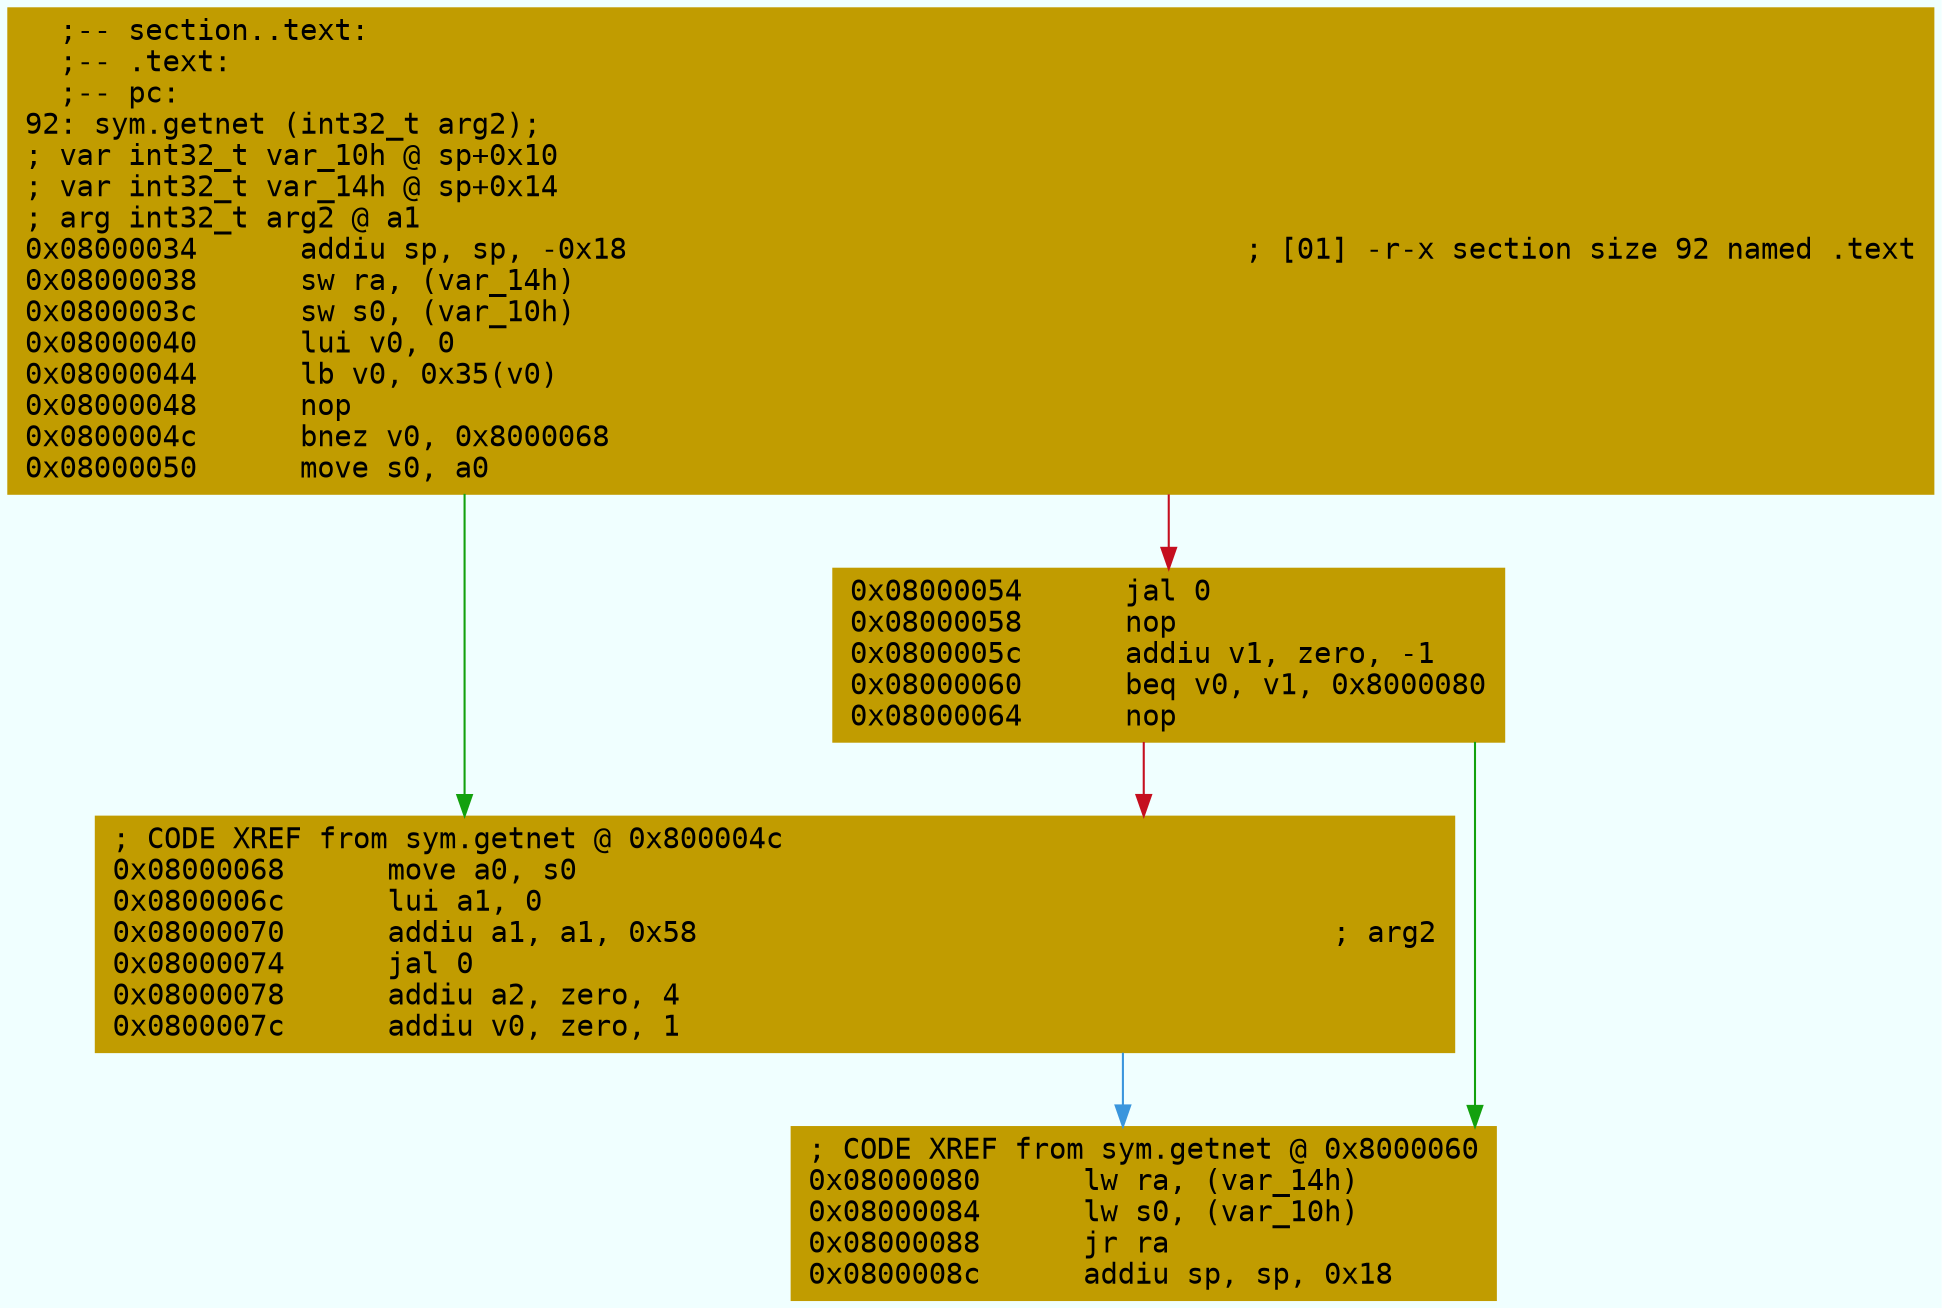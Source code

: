 digraph code {
	graph [bgcolor=azure fontsize=8 fontname="Courier" splines="ortho"];
	node [fillcolor=gray style=filled shape=box];
	edge [arrowhead="normal"];
	"0x08000034" [URL="sym.getnet/0x08000034", fillcolor="#c19c00",color="#c19c00", fontname="Courier",label="  ;-- section..text:\l  ;-- .text:\l  ;-- pc:\l92: sym.getnet (int32_t arg2);\l; var int32_t var_10h @ sp+0x10\l; var int32_t var_14h @ sp+0x14\l; arg int32_t arg2 @ a1\l0x08000034      addiu sp, sp, -0x18                                    ; [01] -r-x section size 92 named .text\l0x08000038      sw ra, (var_14h)\l0x0800003c      sw s0, (var_10h)\l0x08000040      lui v0, 0\l0x08000044      lb v0, 0x35(v0)\l0x08000048      nop\l0x0800004c      bnez v0, 0x8000068\l0x08000050      move s0, a0\l"]
	"0x08000054" [URL="sym.getnet/0x08000054", fillcolor="#c19c00",color="#c19c00", fontname="Courier",label="0x08000054      jal 0\l0x08000058      nop\l0x0800005c      addiu v1, zero, -1\l0x08000060      beq v0, v1, 0x8000080\l0x08000064      nop\l"]
	"0x08000068" [URL="sym.getnet/0x08000068", fillcolor="#c19c00",color="#c19c00", fontname="Courier",label="; CODE XREF from sym.getnet @ 0x800004c\l0x08000068      move a0, s0\l0x0800006c      lui a1, 0\l0x08000070      addiu a1, a1, 0x58                                     ; arg2\l0x08000074      jal 0\l0x08000078      addiu a2, zero, 4\l0x0800007c      addiu v0, zero, 1\l"]
	"0x08000080" [URL="sym.getnet/0x08000080", fillcolor="#c19c00",color="#c19c00", fontname="Courier",label="; CODE XREF from sym.getnet @ 0x8000060\l0x08000080      lw ra, (var_14h)\l0x08000084      lw s0, (var_10h)\l0x08000088      jr ra\l0x0800008c      addiu sp, sp, 0x18\l"]
        "0x08000034" -> "0x08000068" [color="#13a10e"];
        "0x08000034" -> "0x08000054" [color="#c50f1f"];
        "0x08000054" -> "0x08000080" [color="#13a10e"];
        "0x08000054" -> "0x08000068" [color="#c50f1f"];
        "0x08000068" -> "0x08000080" [color="#3a96dd"];
}
